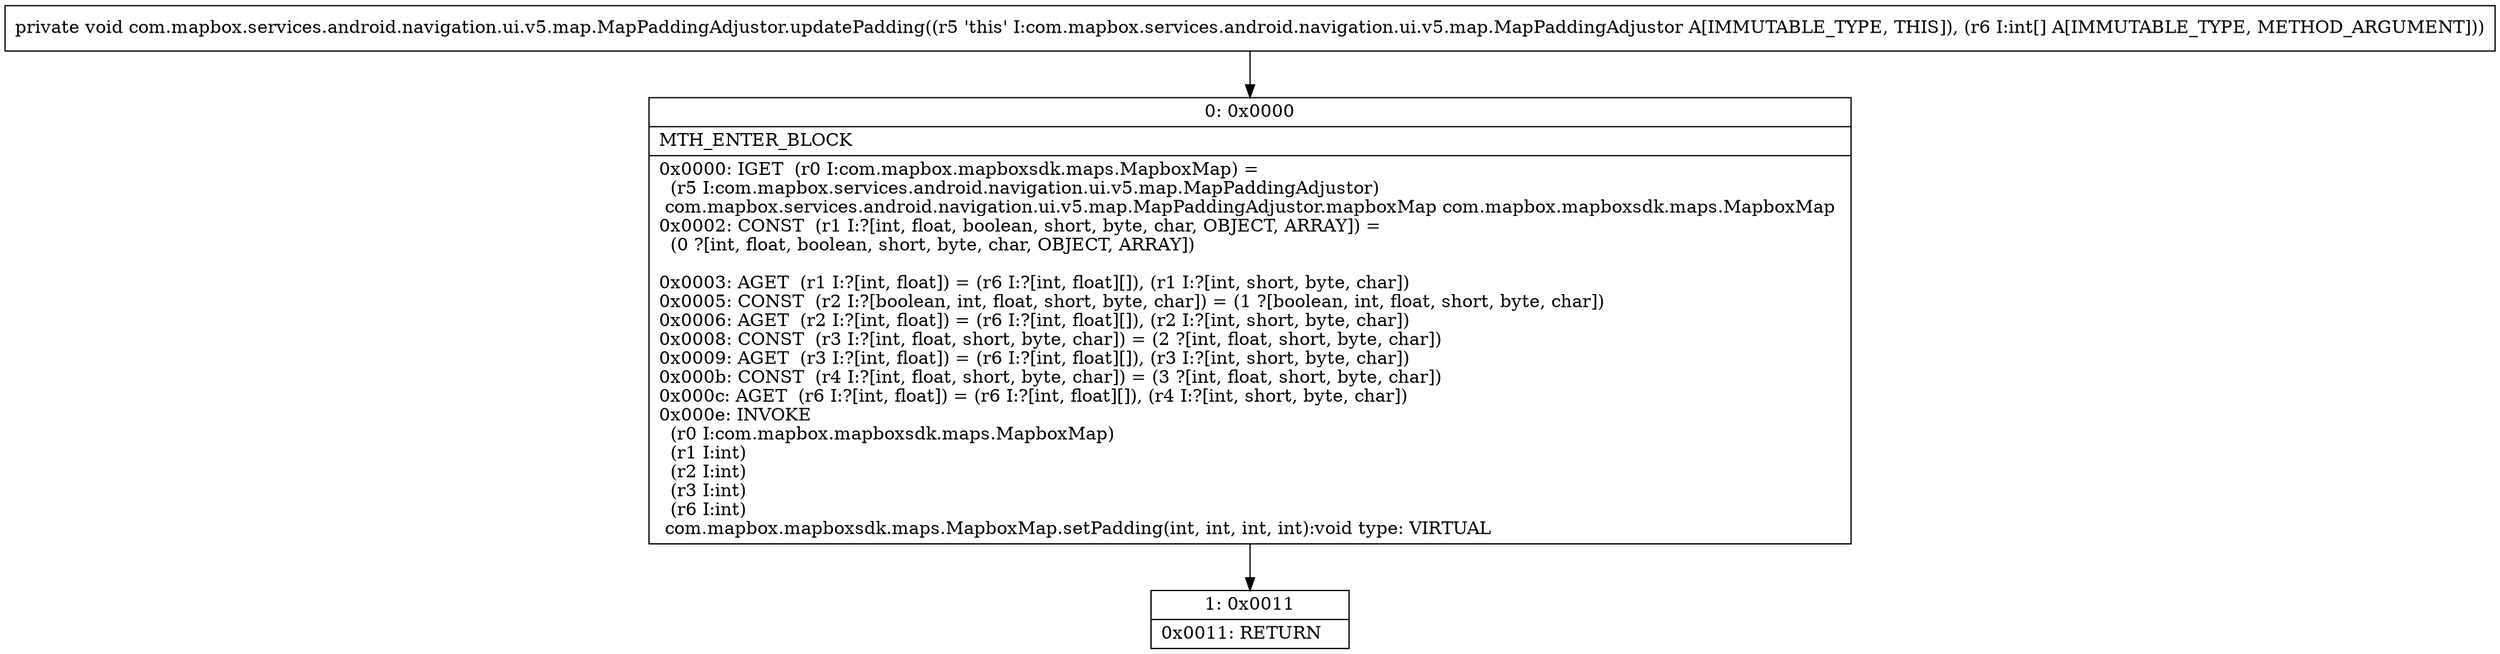 digraph "CFG forcom.mapbox.services.android.navigation.ui.v5.map.MapPaddingAdjustor.updatePadding([I)V" {
Node_0 [shape=record,label="{0\:\ 0x0000|MTH_ENTER_BLOCK\l|0x0000: IGET  (r0 I:com.mapbox.mapboxsdk.maps.MapboxMap) = \l  (r5 I:com.mapbox.services.android.navigation.ui.v5.map.MapPaddingAdjustor)\l com.mapbox.services.android.navigation.ui.v5.map.MapPaddingAdjustor.mapboxMap com.mapbox.mapboxsdk.maps.MapboxMap \l0x0002: CONST  (r1 I:?[int, float, boolean, short, byte, char, OBJECT, ARRAY]) = \l  (0 ?[int, float, boolean, short, byte, char, OBJECT, ARRAY])\l \l0x0003: AGET  (r1 I:?[int, float]) = (r6 I:?[int, float][]), (r1 I:?[int, short, byte, char]) \l0x0005: CONST  (r2 I:?[boolean, int, float, short, byte, char]) = (1 ?[boolean, int, float, short, byte, char]) \l0x0006: AGET  (r2 I:?[int, float]) = (r6 I:?[int, float][]), (r2 I:?[int, short, byte, char]) \l0x0008: CONST  (r3 I:?[int, float, short, byte, char]) = (2 ?[int, float, short, byte, char]) \l0x0009: AGET  (r3 I:?[int, float]) = (r6 I:?[int, float][]), (r3 I:?[int, short, byte, char]) \l0x000b: CONST  (r4 I:?[int, float, short, byte, char]) = (3 ?[int, float, short, byte, char]) \l0x000c: AGET  (r6 I:?[int, float]) = (r6 I:?[int, float][]), (r4 I:?[int, short, byte, char]) \l0x000e: INVOKE  \l  (r0 I:com.mapbox.mapboxsdk.maps.MapboxMap)\l  (r1 I:int)\l  (r2 I:int)\l  (r3 I:int)\l  (r6 I:int)\l com.mapbox.mapboxsdk.maps.MapboxMap.setPadding(int, int, int, int):void type: VIRTUAL \l}"];
Node_1 [shape=record,label="{1\:\ 0x0011|0x0011: RETURN   \l}"];
MethodNode[shape=record,label="{private void com.mapbox.services.android.navigation.ui.v5.map.MapPaddingAdjustor.updatePadding((r5 'this' I:com.mapbox.services.android.navigation.ui.v5.map.MapPaddingAdjustor A[IMMUTABLE_TYPE, THIS]), (r6 I:int[] A[IMMUTABLE_TYPE, METHOD_ARGUMENT])) }"];
MethodNode -> Node_0;
Node_0 -> Node_1;
}

